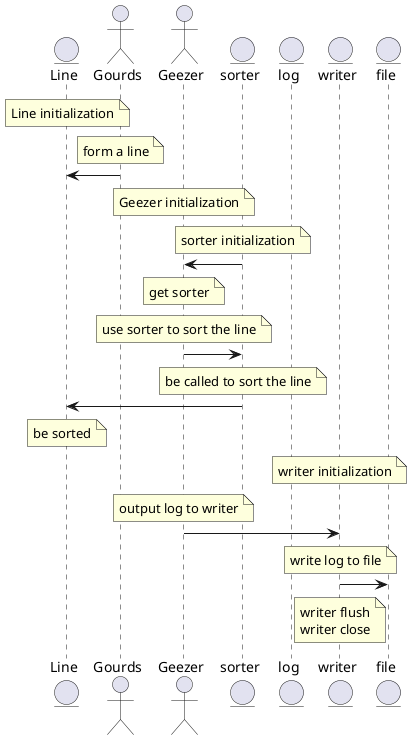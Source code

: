 @startuml timeline
entity Line as Line
actor Gourds as Gourds
actor Geezer as Geezer
entity sorter as sorter
entity log as log 
entity writer as writer
entity file as file
note over Line
Line initialization
end note
note over Gourds
form a line
end note
Gourds -> Line
note over Geezer
Geezer initialization
end note 
note over sorter
sorter initialization
end note
sorter -> Geezer
note over Geezer
get sorter
end note
note over Geezer
use sorter to sort the line
end note
Geezer -> sorter
note over sorter
be called to sort the line
end note
sorter -> Line
note over Line
be sorted
end note
note over writer
writer initialization
end note
note over Geezer
output log to writer
end note
Geezer -> writer
note over writer
write log to file
end note
writer -> file
note over writer
writer flush
writer close
end note
@enduml